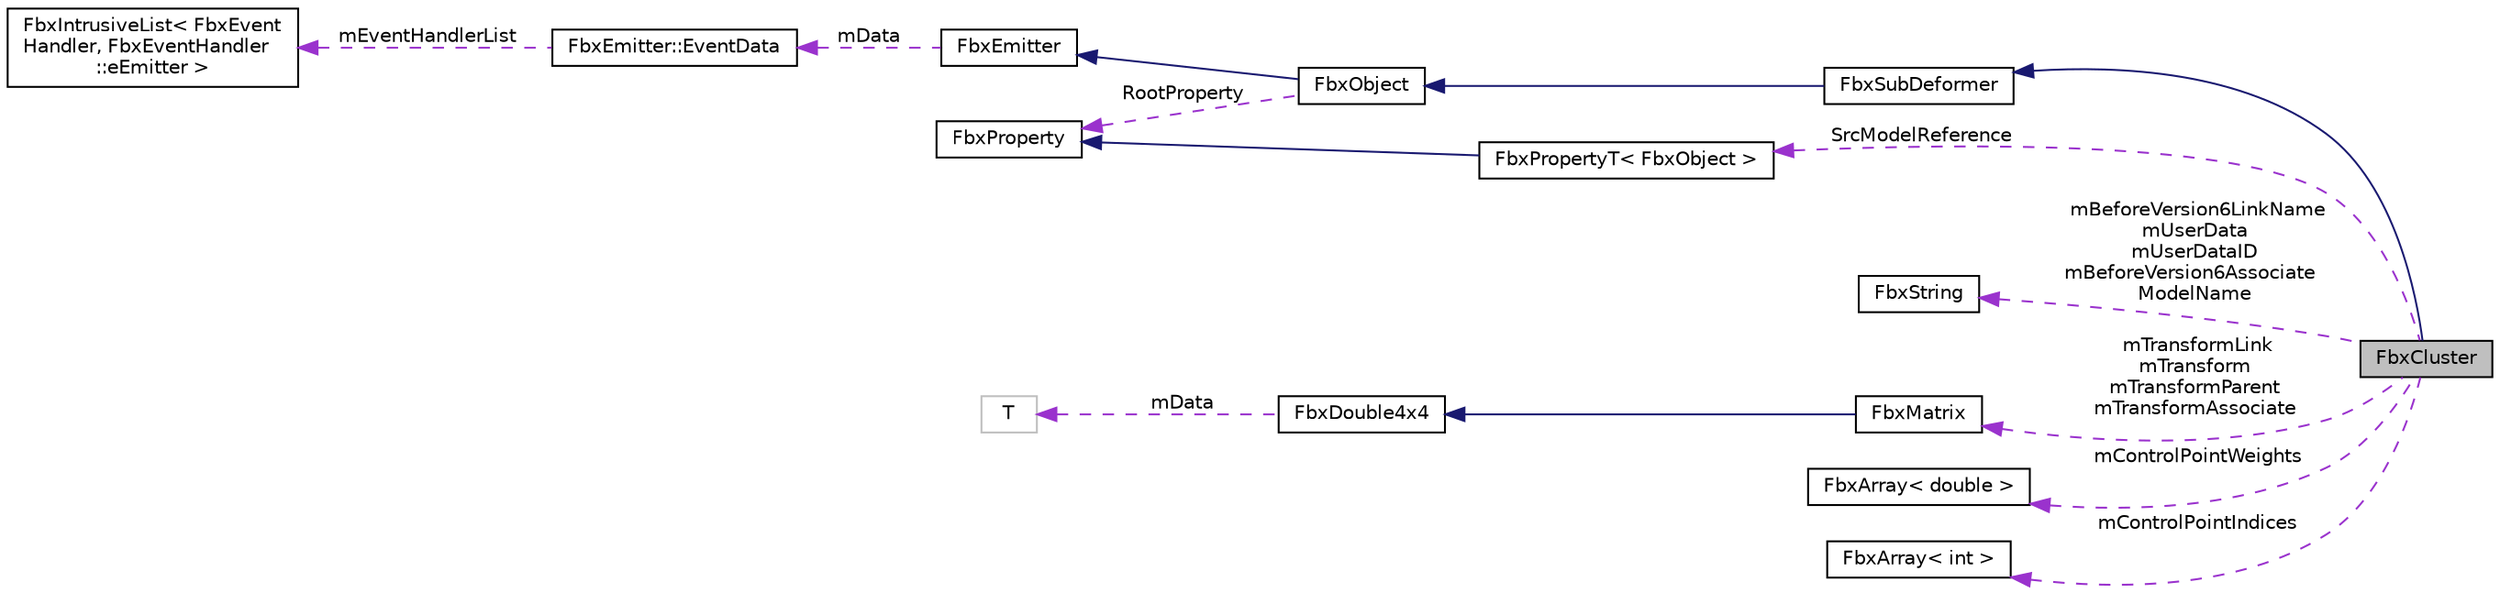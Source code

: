 digraph "FbxCluster"
{
  edge [fontname="Helvetica",fontsize="10",labelfontname="Helvetica",labelfontsize="10"];
  node [fontname="Helvetica",fontsize="10",shape=record];
  rankdir="LR";
  Node4 [label="FbxCluster",height=0.2,width=0.4,color="black", fillcolor="grey75", style="filled", fontcolor="black"];
  Node5 -> Node4 [dir="back",color="midnightblue",fontsize="10",style="solid",fontname="Helvetica"];
  Node5 [label="FbxSubDeformer",height=0.2,width=0.4,color="black", fillcolor="white", style="filled",URL="$class_fbx_sub_deformer.html"];
  Node6 -> Node5 [dir="back",color="midnightblue",fontsize="10",style="solid",fontname="Helvetica"];
  Node6 [label="FbxObject",height=0.2,width=0.4,color="black", fillcolor="white", style="filled",URL="$class_fbx_object.html"];
  Node7 -> Node6 [dir="back",color="midnightblue",fontsize="10",style="solid",fontname="Helvetica"];
  Node7 [label="FbxEmitter",height=0.2,width=0.4,color="black", fillcolor="white", style="filled",URL="$class_fbx_emitter.html"];
  Node8 -> Node7 [dir="back",color="darkorchid3",fontsize="10",style="dashed",label=" mData" ,fontname="Helvetica"];
  Node8 [label="FbxEmitter::EventData",height=0.2,width=0.4,color="black", fillcolor="white", style="filled",URL="$struct_fbx_emitter_1_1_event_data.html"];
  Node9 -> Node8 [dir="back",color="darkorchid3",fontsize="10",style="dashed",label=" mEventHandlerList" ,fontname="Helvetica"];
  Node9 [label="FbxIntrusiveList\< FbxEvent\lHandler, FbxEventHandler\l::eEmitter \>",height=0.2,width=0.4,color="black", fillcolor="white", style="filled",URL="$class_fbx_intrusive_list.html"];
  Node10 -> Node6 [dir="back",color="darkorchid3",fontsize="10",style="dashed",label=" RootProperty" ,fontname="Helvetica"];
  Node10 [label="FbxProperty",height=0.2,width=0.4,color="black", fillcolor="white", style="filled",URL="$class_fbx_property.html",tooltip="Class to hold user properties. "];
  Node11 -> Node4 [dir="back",color="darkorchid3",fontsize="10",style="dashed",label=" mBeforeVersion6LinkName\nmUserData\nmUserDataID\nmBeforeVersion6Associate\lModelName" ,fontname="Helvetica"];
  Node11 [label="FbxString",height=0.2,width=0.4,color="black", fillcolor="white", style="filled",URL="$class_fbx_string.html"];
  Node12 -> Node4 [dir="back",color="darkorchid3",fontsize="10",style="dashed",label=" SrcModelReference" ,fontname="Helvetica"];
  Node12 [label="FbxPropertyT\< FbxObject \>",height=0.2,width=0.4,color="black", fillcolor="white", style="filled",URL="$class_fbx_property_t.html"];
  Node10 -> Node12 [dir="back",color="midnightblue",fontsize="10",style="solid",fontname="Helvetica"];
  Node13 -> Node4 [dir="back",color="darkorchid3",fontsize="10",style="dashed",label=" mTransformLink\nmTransform\nmTransformParent\nmTransformAssociate" ,fontname="Helvetica"];
  Node13 [label="FbxMatrix",height=0.2,width=0.4,color="black", fillcolor="white", style="filled",URL="$class_fbx_matrix.html"];
  Node14 -> Node13 [dir="back",color="midnightblue",fontsize="10",style="solid",fontname="Helvetica"];
  Node14 [label="FbxDouble4x4",height=0.2,width=0.4,color="black", fillcolor="white", style="filled",URL="$class_fbx_vector_template4.html"];
  Node15 -> Node14 [dir="back",color="darkorchid3",fontsize="10",style="dashed",label=" mData" ,fontname="Helvetica"];
  Node15 [label="T",height=0.2,width=0.4,color="grey75", fillcolor="white", style="filled"];
  Node16 -> Node4 [dir="back",color="darkorchid3",fontsize="10",style="dashed",label=" mControlPointWeights" ,fontname="Helvetica"];
  Node16 [label="FbxArray\< double \>",height=0.2,width=0.4,color="black", fillcolor="white", style="filled",URL="$class_fbx_array.html"];
  Node17 -> Node4 [dir="back",color="darkorchid3",fontsize="10",style="dashed",label=" mControlPointIndices" ,fontname="Helvetica"];
  Node17 [label="FbxArray\< int \>",height=0.2,width=0.4,color="black", fillcolor="white", style="filled",URL="$class_fbx_array.html"];
}
